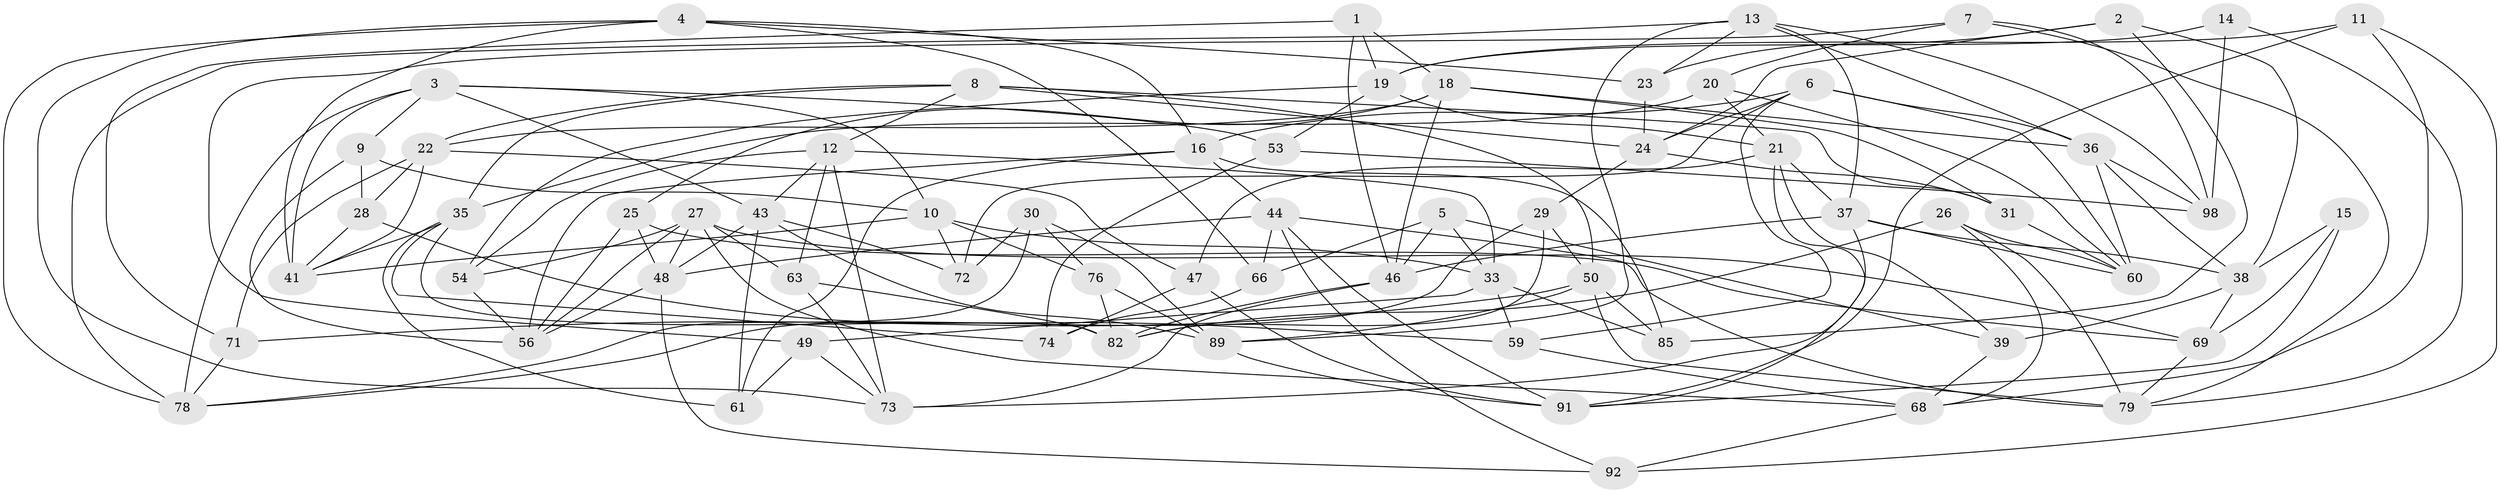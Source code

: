 // original degree distribution, {4: 1.0}
// Generated by graph-tools (version 1.1) at 2025/42/03/06/25 10:42:18]
// undirected, 67 vertices, 168 edges
graph export_dot {
graph [start="1"]
  node [color=gray90,style=filled];
  1;
  2;
  3 [super="+75"];
  4 [super="+17"];
  5;
  6 [super="+58"];
  7;
  8 [super="+81"];
  9;
  10 [super="+34"];
  11;
  12 [super="+94"];
  13 [super="+88"];
  14;
  15;
  16 [super="+45"];
  18 [super="+57"];
  19 [super="+87"];
  20;
  21 [super="+62"];
  22 [super="+77"];
  23;
  24 [super="+32"];
  25;
  26;
  27 [super="+42"];
  28;
  29;
  30;
  31;
  33 [super="+51"];
  35 [super="+99"];
  36 [super="+40"];
  37 [super="+84"];
  38 [super="+100"];
  39;
  41 [super="+64"];
  43 [super="+52"];
  44 [super="+55"];
  46 [super="+67"];
  47;
  48 [super="+70"];
  49;
  50 [super="+86"];
  53;
  54;
  56 [super="+96"];
  59;
  60 [super="+65"];
  61;
  63;
  66;
  68 [super="+83"];
  69 [super="+90"];
  71;
  72;
  73 [super="+102"];
  74;
  76;
  78 [super="+97"];
  79 [super="+80"];
  82 [super="+103"];
  85;
  89 [super="+95"];
  91 [super="+93"];
  92;
  98 [super="+101"];
  1 -- 46;
  1 -- 19;
  1 -- 71;
  1 -- 18;
  2 -- 38;
  2 -- 23;
  2 -- 24;
  2 -- 85;
  3 -- 9;
  3 -- 78;
  3 -- 53;
  3 -- 10;
  3 -- 41;
  3 -- 43;
  4 -- 23;
  4 -- 16;
  4 -- 41;
  4 -- 73;
  4 -- 66;
  4 -- 78;
  5 -- 66;
  5 -- 33;
  5 -- 39;
  5 -- 46;
  6 -- 60;
  6 -- 72;
  6 -- 24;
  6 -- 59;
  6 -- 36;
  6 -- 16;
  7 -- 20;
  7 -- 98;
  7 -- 79;
  7 -- 49;
  8 -- 22;
  8 -- 35;
  8 -- 12;
  8 -- 24;
  8 -- 50;
  8 -- 31;
  9 -- 28;
  9 -- 56;
  9 -- 10;
  10 -- 41;
  10 -- 76;
  10 -- 72;
  10 -- 33;
  11 -- 92;
  11 -- 91;
  11 -- 68;
  11 -- 19;
  12 -- 63;
  12 -- 43;
  12 -- 33;
  12 -- 54;
  12 -- 73;
  13 -- 23;
  13 -- 78;
  13 -- 89;
  13 -- 36;
  13 -- 37;
  13 -- 98;
  14 -- 79;
  14 -- 98 [weight=2];
  14 -- 19;
  15 -- 69 [weight=2];
  15 -- 38;
  15 -- 91;
  16 -- 85;
  16 -- 44;
  16 -- 56;
  16 -- 61;
  18 -- 31;
  18 -- 22;
  18 -- 36;
  18 -- 25;
  18 -- 46;
  19 -- 54;
  19 -- 53;
  19 -- 21;
  20 -- 60;
  20 -- 21;
  20 -- 35;
  21 -- 47;
  21 -- 37;
  21 -- 91;
  21 -- 39;
  22 -- 71;
  22 -- 28;
  22 -- 47;
  22 -- 41;
  23 -- 24;
  24 -- 31;
  24 -- 29;
  25 -- 69;
  25 -- 48;
  25 -- 56;
  26 -- 79;
  26 -- 68;
  26 -- 82;
  26 -- 60;
  27 -- 56;
  27 -- 63;
  27 -- 68;
  27 -- 48;
  27 -- 69;
  27 -- 54;
  28 -- 41;
  28 -- 59;
  29 -- 82;
  29 -- 50;
  29 -- 78;
  30 -- 76;
  30 -- 72;
  30 -- 89;
  30 -- 78;
  31 -- 60;
  33 -- 59;
  33 -- 49;
  33 -- 85;
  35 -- 41;
  35 -- 82;
  35 -- 74;
  35 -- 61;
  36 -- 98;
  36 -- 38;
  36 -- 60;
  37 -- 60;
  37 -- 73;
  37 -- 38;
  37 -- 46;
  38 -- 39;
  38 -- 69;
  39 -- 68;
  43 -- 48;
  43 -- 89;
  43 -- 72;
  43 -- 61;
  44 -- 91;
  44 -- 79;
  44 -- 48;
  44 -- 66;
  44 -- 92;
  46 -- 82;
  46 -- 73;
  47 -- 74;
  47 -- 91;
  48 -- 92;
  48 -- 56;
  49 -- 61;
  49 -- 73;
  50 -- 79;
  50 -- 89;
  50 -- 85;
  50 -- 71;
  53 -- 74;
  53 -- 98;
  54 -- 56;
  59 -- 68;
  63 -- 82;
  63 -- 73;
  66 -- 74;
  68 -- 92;
  69 -- 79;
  71 -- 78;
  76 -- 89;
  76 -- 82;
  89 -- 91;
}
